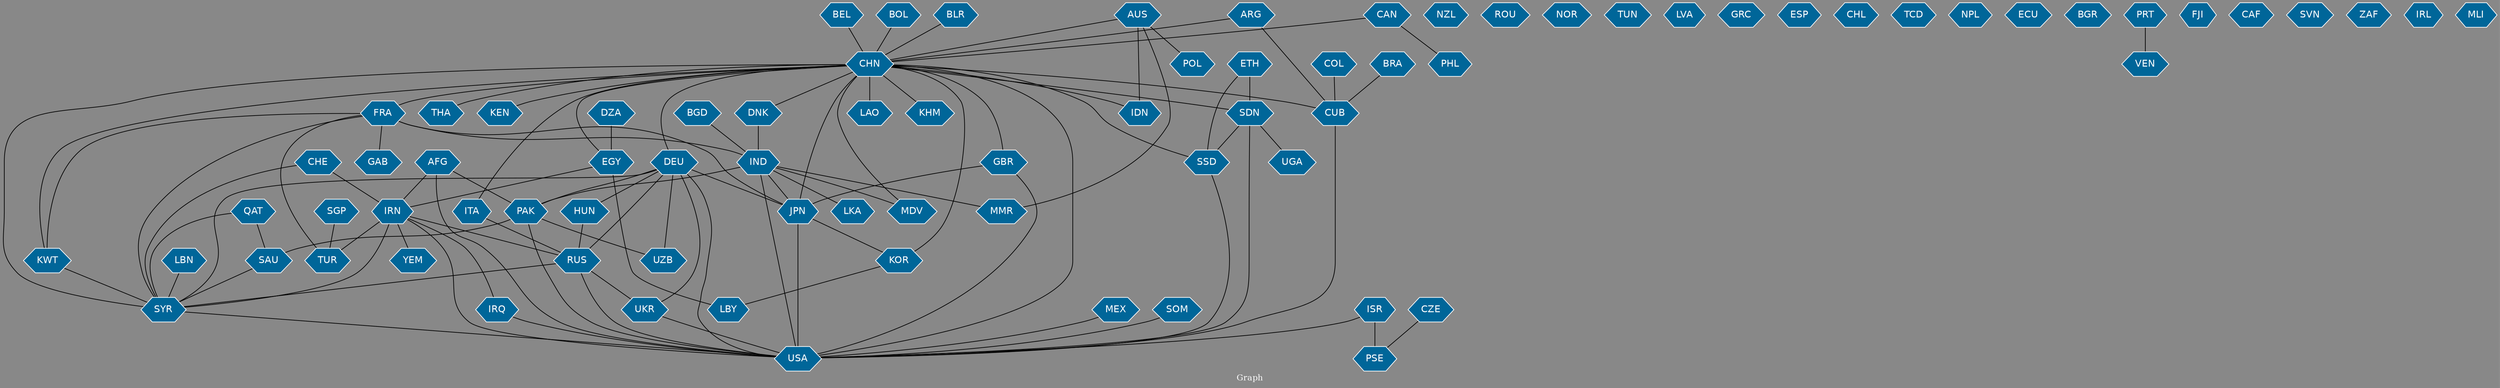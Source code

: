 // Countries together in item graph
graph {
	graph [bgcolor="#888888" fontcolor=white fontsize=12 label="Graph" outputorder=edgesfirst overlap=prism]
	node [color=white fillcolor="#006699" fontcolor=white fontname=Helvetica shape=hexagon style=filled]
	edge [arrowhead=open color=black fontcolor=white fontname=Courier fontsize=12]
		CHN [label=CHN]
		RUS [label=RUS]
		USA [label=USA]
		JPN [label=JPN]
		IDN [label=IDN]
		SDN [label=SDN]
		NZL [label=NZL]
		KHM [label=KHM]
		YEM [label=YEM]
		IRN [label=IRN]
		CAN [label=CAN]
		MEX [label=MEX]
		EGY [label=EGY]
		SYR [label=SYR]
		LBN [label=LBN]
		BEL [label=BEL]
		AFG [label=AFG]
		AUS [label=AUS]
		GBR [label=GBR]
		TUR [label=TUR]
		ISR [label=ISR]
		SSD [label=SSD]
		IND [label=IND]
		ROU [label=ROU]
		SOM [label=SOM]
		UKR [label=UKR]
		IRQ [label=IRQ]
		CUB [label=CUB]
		THA [label=THA]
		NOR [label=NOR]
		KEN [label=KEN]
		SAU [label=SAU]
		QAT [label=QAT]
		PSE [label=PSE]
		TUN [label=TUN]
		ITA [label=ITA]
		FRA [label=FRA]
		DEU [label=DEU]
		LVA [label=LVA]
		GRC [label=GRC]
		ESP [label=ESP]
		DZA [label=DZA]
		LBY [label=LBY]
		DNK [label=DNK]
		CHE [label=CHE]
		ARG [label=ARG]
		LKA [label=LKA]
		BOL [label=BOL]
		PAK [label=PAK]
		KOR [label=KOR]
		UZB [label=UZB]
		MDV [label=MDV]
		MMR [label=MMR]
		COL [label=COL]
		SGP [label=SGP]
		BRA [label=BRA]
		PHL [label=PHL]
		CHL [label=CHL]
		TCD [label=TCD]
		NPL [label=NPL]
		BLR [label=BLR]
		ECU [label=ECU]
		KWT [label=KWT]
		BGR [label=BGR]
		VEN [label=VEN]
		PRT [label=PRT]
		GAB [label=GAB]
		FJI [label=FJI]
		ETH [label=ETH]
		CAF [label=CAF]
		BGD [label=BGD]
		HUN [label=HUN]
		CZE [label=CZE]
		UGA [label=UGA]
		SVN [label=SVN]
		POL [label=POL]
		ZAF [label=ZAF]
		IRL [label=IRL]
		MLI [label=MLI]
		LAO [label=LAO]
			BRA -- CUB [weight=2]
			IRN -- USA [weight=7]
			CZE -- PSE [weight=5]
			QAT -- SYR [weight=1]
			SGP -- TUR [weight=1]
			PRT -- VEN [weight=1]
			DEU -- JPN [weight=1]
			FRA -- GAB [weight=1]
			IND -- JPN [weight=2]
			CHE -- SYR [weight=6]
			ITA -- RUS [weight=1]
			CHN -- DNK [weight=2]
			KWT -- SYR [weight=2]
			FRA -- KWT [weight=1]
			AFG -- USA [weight=2]
			IND -- MDV [weight=1]
			CHN -- DEU [weight=1]
			ARG -- CUB [weight=1]
			SDN -- SSD [weight=6]
			CHN -- MDV [weight=1]
			ETH -- SDN [weight=2]
			IRN -- IRQ [weight=2]
			DEU -- SYR [weight=1]
			GBR -- JPN [weight=2]
			CHN -- SDN [weight=5]
			PAK -- UZB [weight=1]
			DEU -- UZB [weight=1]
			DEU -- RUS [weight=1]
			JPN -- USA [weight=15]
			COL -- CUB [weight=1]
			CHN -- USA [weight=14]
			CHN -- KWT [weight=1]
			CHN -- GBR [weight=4]
			CHN -- EGY [weight=1]
			RUS -- SYR [weight=2]
			IND -- USA [weight=10]
			SAU -- SYR [weight=1]
			CHN -- THA [weight=1]
			GBR -- USA [weight=8]
			CAN -- CHN [weight=1]
			ARG -- CHN [weight=1]
			CHN -- JPN [weight=15]
			LBN -- SYR [weight=2]
			UKR -- USA [weight=1]
			BGD -- IND [weight=1]
			CHN -- LAO [weight=1]
			BLR -- CHN [weight=1]
			CAN -- PHL [weight=1]
			ISR -- USA [weight=1]
			BEL -- CHN [weight=2]
			IRN -- SYR [weight=6]
			IRN -- YEM [weight=3]
			CHN -- CUB [weight=1]
			DZA -- EGY [weight=1]
			IRN -- RUS [weight=3]
			ISR -- PSE [weight=8]
			IND -- PAK [weight=1]
			PAK -- USA [weight=1]
			KOR -- LBY [weight=1]
			CHN -- KEN [weight=3]
			AFG -- IRN [weight=1]
			CHN -- KHM [weight=2]
			BOL -- CHN [weight=1]
			CHN -- FRA [weight=4]
			IND -- LKA [weight=3]
			CHN -- ITA [weight=1]
			CHE -- IRN [weight=2]
			ETH -- SSD [weight=1]
			FRA -- JPN [weight=2]
			CHN -- SSD [weight=2]
			SSD -- USA [weight=1]
			SOM -- USA [weight=2]
			RUS -- UKR [weight=1]
			EGY -- IRN [weight=1]
			FRA -- IND [weight=1]
			IRN -- TUR [weight=1]
			QAT -- SAU [weight=1]
			EGY -- LBY [weight=2]
			DEU -- PAK [weight=1]
			CHN -- KOR [weight=3]
			FRA -- SYR [weight=1]
			SDN -- UGA [weight=1]
			SDN -- USA [weight=3]
			MEX -- USA [weight=1]
			SYR -- USA [weight=3]
			DEU -- UKR [weight=1]
			IND -- MMR [weight=1]
			AUS -- POL [weight=1]
			IRQ -- USA [weight=2]
			AUS -- IDN [weight=1]
			JPN -- KOR [weight=2]
			DNK -- IND [weight=2]
			HUN -- RUS [weight=2]
			FRA -- TUR [weight=1]
			RUS -- USA [weight=7]
			DEU -- USA [weight=6]
			PAK -- SAU [weight=1]
			CUB -- USA [weight=2]
			CHN -- IDN [weight=1]
			CHN -- SYR [weight=5]
			AUS -- MMR [weight=1]
			AUS -- CHN [weight=1]
			AFG -- PAK [weight=1]
			DEU -- HUN [weight=1]
}